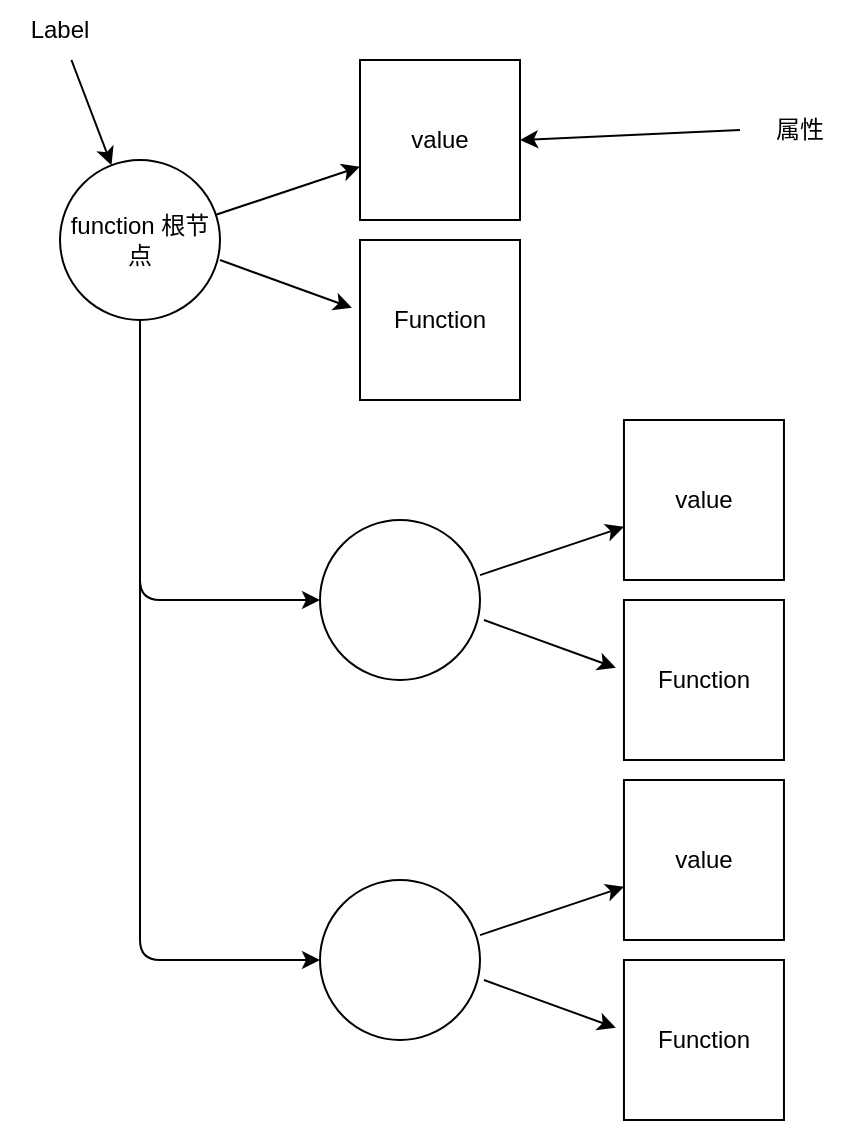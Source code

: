 <mxfile>
    <diagram id="qTJBwyXfeS94DT9z1nGR" name="第 1 页">
        <mxGraphModel dx="642" dy="414" grid="1" gridSize="10" guides="1" tooltips="1" connect="1" arrows="1" fold="1" page="1" pageScale="1" pageWidth="827" pageHeight="1169" math="0" shadow="0">
            <root>
                <mxCell id="0"/>
                <mxCell id="1" parent="0"/>
                <mxCell id="4" style="edgeStyle=none;html=1;" parent="1" source="2" target="3" edge="1">
                    <mxGeometry relative="1" as="geometry"/>
                </mxCell>
                <mxCell id="13" style="edgeStyle=none;html=1;entryX=0;entryY=0.5;entryDx=0;entryDy=0;" parent="1" source="2" target="12" edge="1">
                    <mxGeometry relative="1" as="geometry">
                        <Array as="points">
                            <mxPoint x="160" y="300"/>
                        </Array>
                    </mxGeometry>
                </mxCell>
                <mxCell id="15" style="edgeStyle=none;html=1;entryX=0;entryY=0.5;entryDx=0;entryDy=0;" parent="1" source="2" target="14" edge="1">
                    <mxGeometry relative="1" as="geometry">
                        <Array as="points">
                            <mxPoint x="160" y="480"/>
                        </Array>
                    </mxGeometry>
                </mxCell>
                <mxCell id="2" value="function 根节点" style="ellipse;whiteSpace=wrap;html=1;aspect=fixed;" parent="1" vertex="1">
                    <mxGeometry x="120" y="80" width="80" height="80" as="geometry"/>
                </mxCell>
                <mxCell id="3" value="value" style="whiteSpace=wrap;html=1;aspect=fixed;" parent="1" vertex="1">
                    <mxGeometry x="270" y="30" width="80" height="80" as="geometry"/>
                </mxCell>
                <mxCell id="5" value="" style="endArrow=classic;html=1;entryX=1;entryY=0.5;entryDx=0;entryDy=0;exitX=0;exitY=0.5;exitDx=0;exitDy=0;" parent="1" source="6" target="3" edge="1">
                    <mxGeometry width="50" height="50" relative="1" as="geometry">
                        <mxPoint x="460" y="100" as="sourcePoint"/>
                        <mxPoint x="510" y="50" as="targetPoint"/>
                    </mxGeometry>
                </mxCell>
                <mxCell id="6" value="属性" style="text;html=1;strokeColor=none;fillColor=none;align=center;verticalAlign=middle;whiteSpace=wrap;rounded=0;" parent="1" vertex="1">
                    <mxGeometry x="460" y="50" width="60" height="30" as="geometry"/>
                </mxCell>
                <mxCell id="8" style="edgeStyle=none;html=1;" parent="1" source="7" target="2" edge="1">
                    <mxGeometry relative="1" as="geometry"/>
                </mxCell>
                <mxCell id="7" value="Label" style="text;html=1;strokeColor=none;fillColor=none;align=center;verticalAlign=middle;whiteSpace=wrap;rounded=0;" parent="1" vertex="1">
                    <mxGeometry x="90" width="60" height="30" as="geometry"/>
                </mxCell>
                <mxCell id="10" style="edgeStyle=none;html=1;entryX=-0.051;entryY=0.424;entryDx=0;entryDy=0;entryPerimeter=0;" parent="1" target="11" edge="1">
                    <mxGeometry relative="1" as="geometry">
                        <mxPoint x="200" y="130" as="sourcePoint"/>
                        <mxPoint x="250" y="150" as="targetPoint"/>
                    </mxGeometry>
                </mxCell>
                <mxCell id="11" value="Function" style="whiteSpace=wrap;html=1;aspect=fixed;" parent="1" vertex="1">
                    <mxGeometry x="270" y="120" width="80" height="80" as="geometry"/>
                </mxCell>
                <mxCell id="12" value="" style="ellipse;whiteSpace=wrap;html=1;aspect=fixed;" parent="1" vertex="1">
                    <mxGeometry x="250" y="260" width="80" height="80" as="geometry"/>
                </mxCell>
                <mxCell id="14" value="" style="ellipse;whiteSpace=wrap;html=1;aspect=fixed;" parent="1" vertex="1">
                    <mxGeometry x="250" y="440" width="80" height="80" as="geometry"/>
                </mxCell>
                <mxCell id="16" style="edgeStyle=none;html=1;" parent="1" target="17" edge="1">
                    <mxGeometry relative="1" as="geometry">
                        <mxPoint x="329.996" y="287.558" as="sourcePoint"/>
                    </mxGeometry>
                </mxCell>
                <mxCell id="17" value="value" style="whiteSpace=wrap;html=1;aspect=fixed;" parent="1" vertex="1">
                    <mxGeometry x="401.98" y="210" width="80" height="80" as="geometry"/>
                </mxCell>
                <mxCell id="18" style="edgeStyle=none;html=1;entryX=-0.051;entryY=0.424;entryDx=0;entryDy=0;entryPerimeter=0;" parent="1" target="19" edge="1">
                    <mxGeometry relative="1" as="geometry">
                        <mxPoint x="331.98" y="310" as="sourcePoint"/>
                        <mxPoint x="381.98" y="330" as="targetPoint"/>
                    </mxGeometry>
                </mxCell>
                <mxCell id="19" value="Function" style="whiteSpace=wrap;html=1;aspect=fixed;" parent="1" vertex="1">
                    <mxGeometry x="401.98" y="300" width="80" height="80" as="geometry"/>
                </mxCell>
                <mxCell id="20" style="edgeStyle=none;html=1;" parent="1" target="21" edge="1">
                    <mxGeometry relative="1" as="geometry">
                        <mxPoint x="329.996" y="467.558" as="sourcePoint"/>
                    </mxGeometry>
                </mxCell>
                <mxCell id="21" value="value" style="whiteSpace=wrap;html=1;aspect=fixed;" parent="1" vertex="1">
                    <mxGeometry x="401.98" y="390" width="80" height="80" as="geometry"/>
                </mxCell>
                <mxCell id="22" style="edgeStyle=none;html=1;entryX=-0.051;entryY=0.424;entryDx=0;entryDy=0;entryPerimeter=0;" parent="1" target="23" edge="1">
                    <mxGeometry relative="1" as="geometry">
                        <mxPoint x="331.98" y="490" as="sourcePoint"/>
                        <mxPoint x="381.98" y="510" as="targetPoint"/>
                    </mxGeometry>
                </mxCell>
                <mxCell id="23" value="Function" style="whiteSpace=wrap;html=1;aspect=fixed;" parent="1" vertex="1">
                    <mxGeometry x="401.98" y="480" width="80" height="80" as="geometry"/>
                </mxCell>
            </root>
        </mxGraphModel>
    </diagram>
</mxfile>